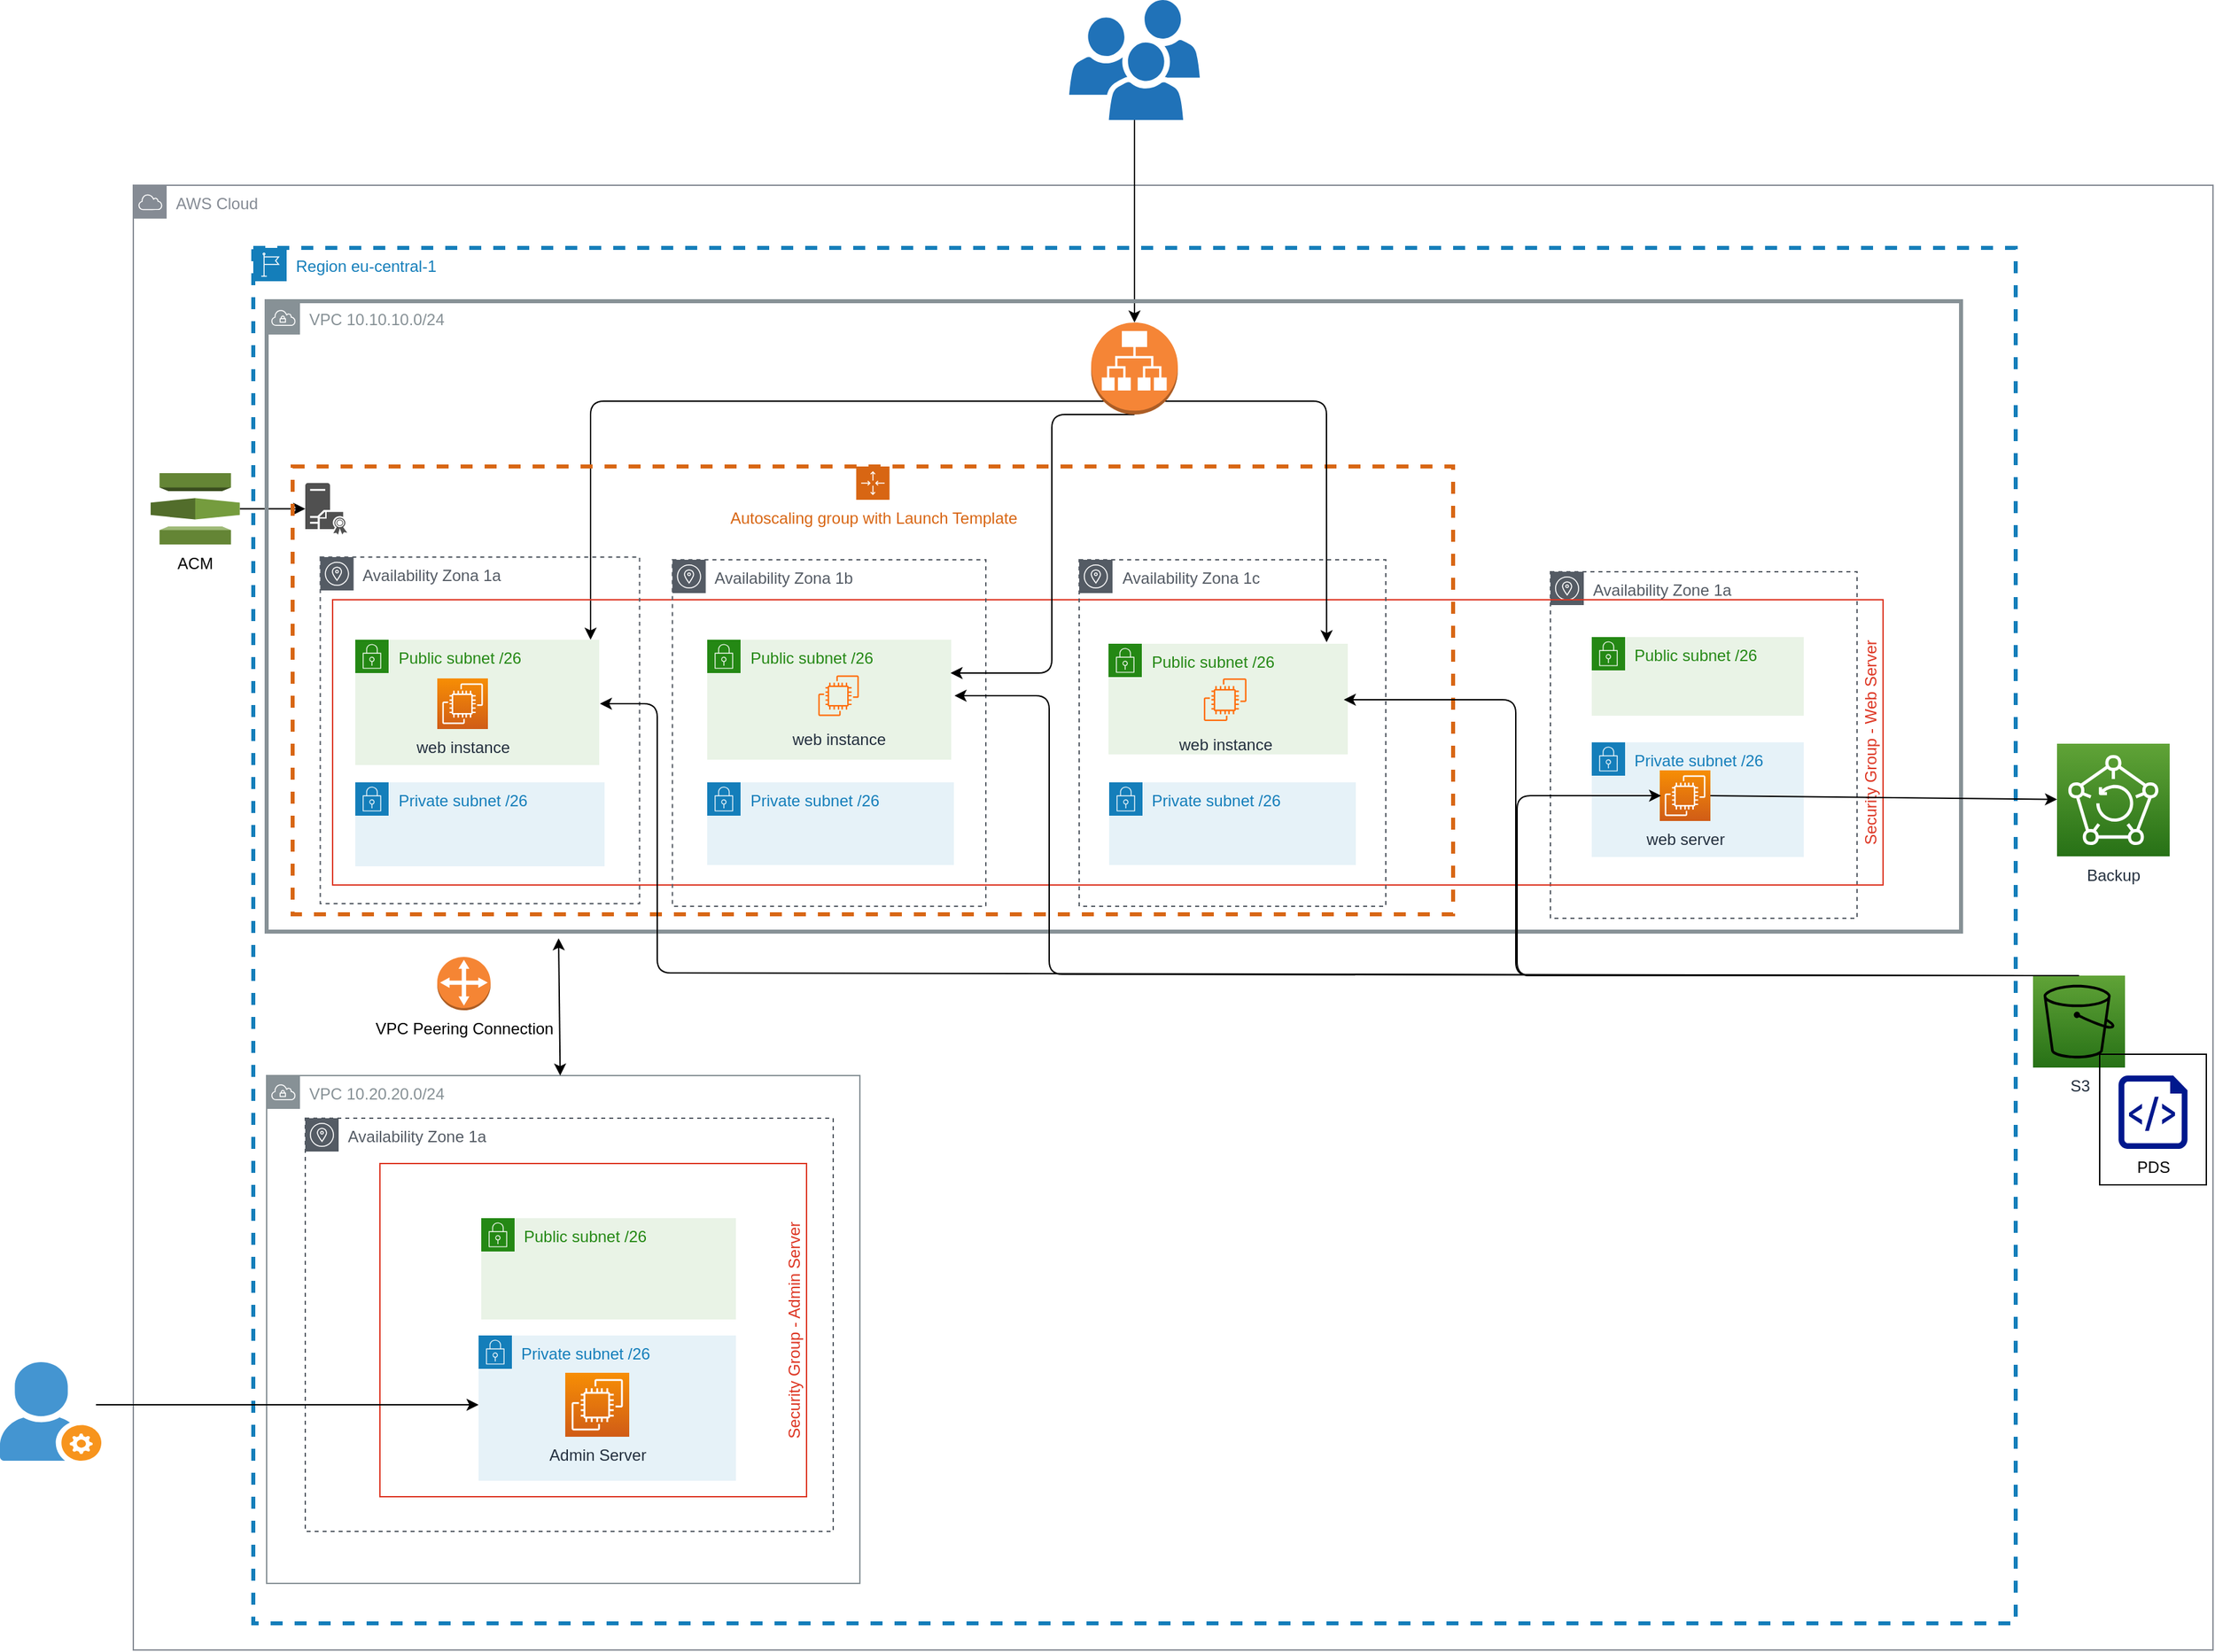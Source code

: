 <mxfile>
    <diagram id="Hy1jQ7YTtF9Ppq3iQ_IU" name="Pagina-1">
        <mxGraphModel dx="1942" dy="1743" grid="0" gridSize="10" guides="1" tooltips="1" connect="1" arrows="1" fold="1" page="1" pageScale="1" pageWidth="827" pageHeight="1169" background="#ffffff" math="0" shadow="0">
            <root>
                <mxCell id="0"/>
                <mxCell id="1" parent="0"/>
                <mxCell id="73" value="AWS Cloud" style="sketch=0;outlineConnect=0;gradientColor=none;html=1;whiteSpace=wrap;fontSize=12;fontStyle=0;shape=mxgraph.aws4.group;grIcon=mxgraph.aws4.group_aws_cloud;strokeColor=#858B94;fillColor=none;verticalAlign=top;align=left;spacingLeft=30;fontColor=#858B94;dashed=0;" parent="1" vertex="1">
                    <mxGeometry x="45" y="120" width="1560" height="1099" as="geometry"/>
                </mxCell>
                <mxCell id="wwyywsmrsrgcyLTouo67-12" value="" style="edgeStyle=orthogonalEdgeStyle;rounded=0;orthogonalLoop=1;jettySize=auto;html=1;strokeColor=#000000;" parent="1" source="wwyywsmrsrgcyLTouo67-11" target="wwyywsmrsrgcyLTouo67-4" edge="1">
                    <mxGeometry relative="1" as="geometry"/>
                </mxCell>
                <mxCell id="wwyywsmrsrgcyLTouo67-11" value="" style="sketch=0;pointerEvents=1;shadow=0;dashed=0;html=1;strokeColor=none;labelPosition=center;verticalLabelPosition=bottom;verticalAlign=top;outlineConnect=0;align=center;shape=mxgraph.office.users.users;fillColor=#2072B8;" parent="1" vertex="1">
                    <mxGeometry x="747" y="-19" width="98" height="90" as="geometry"/>
                </mxCell>
                <mxCell id="75" style="edgeStyle=none;html=1;exitX=1;exitY=0.5;exitDx=0;exitDy=0;exitPerimeter=0;strokeColor=#000000;" parent="1" source="4" target="74" edge="1">
                    <mxGeometry relative="1" as="geometry"/>
                </mxCell>
                <mxCell id="4" value="ACM&lt;br&gt;" style="outlineConnect=0;dashed=0;verticalLabelPosition=bottom;verticalAlign=top;align=center;html=1;shape=mxgraph.aws3.certificate_manager;fillColor=#759C3E;gradientColor=none;labelBackgroundColor=#FFFFFF;fontColor=#000000;strokeColor=#000000;" parent="1" vertex="1">
                    <mxGeometry x="58.0" y="336" width="66.85" height="53.5" as="geometry"/>
                </mxCell>
                <mxCell id="HAavd_gLUyI3N0wvdStv-25" value="Region eu-central-1" style="points=[[0,0],[0.25,0],[0.5,0],[0.75,0],[1,0],[1,0.25],[1,0.5],[1,0.75],[1,1],[0.75,1],[0.5,1],[0.25,1],[0,1],[0,0.75],[0,0.5],[0,0.25]];outlineConnect=0;gradientColor=none;html=1;whiteSpace=wrap;fontSize=12;fontStyle=0;container=1;pointerEvents=0;collapsible=0;recursiveResize=0;shape=mxgraph.aws4.group;grIcon=mxgraph.aws4.group_region;strokeColor=#147EBA;fillColor=none;verticalAlign=top;align=left;spacingLeft=30;fontColor=#147EBA;dashed=1;strokeWidth=3;flipH=0;flipV=0;" parent="1" vertex="1">
                    <mxGeometry x="135" y="167" width="1322" height="1032" as="geometry"/>
                </mxCell>
                <mxCell id="10" value="Availability Zone 1a" style="sketch=0;outlineConnect=0;gradientColor=none;html=1;whiteSpace=wrap;fontSize=12;fontStyle=0;shape=mxgraph.aws4.group;grIcon=mxgraph.aws4.group_availability_zone;strokeColor=#545B64;fillColor=none;verticalAlign=top;align=left;spacingLeft=30;fontColor=#545B64;dashed=1;flipV=0;flipH=0;" parent="HAavd_gLUyI3N0wvdStv-25" vertex="1">
                    <mxGeometry x="973" y="243" width="230" height="260" as="geometry"/>
                </mxCell>
                <mxCell id="40" value="Private subnet /26" style="points=[[0,0],[0.25,0],[0.5,0],[0.75,0],[1,0],[1,0.25],[1,0.5],[1,0.75],[1,1],[0.75,1],[0.5,1],[0.25,1],[0,1],[0,0.75],[0,0.5],[0,0.25]];outlineConnect=0;gradientColor=none;html=1;whiteSpace=wrap;fontSize=12;fontStyle=0;container=1;pointerEvents=0;collapsible=0;recursiveResize=0;shape=mxgraph.aws4.group;grIcon=mxgraph.aws4.group_security_group;grStroke=0;strokeColor=#147EBA;fillColor=#E6F2F8;verticalAlign=top;align=left;spacingLeft=30;fontColor=#147EBA;dashed=0;" parent="HAavd_gLUyI3N0wvdStv-25" vertex="1">
                    <mxGeometry x="1004" y="371" width="159" height="86" as="geometry"/>
                </mxCell>
                <mxCell id="41" value="web server" style="sketch=0;points=[[0,0,0],[0.25,0,0],[0.5,0,0],[0.75,0,0],[1,0,0],[0,1,0],[0.25,1,0],[0.5,1,0],[0.75,1,0],[1,1,0],[0,0.25,0],[0,0.5,0],[0,0.75,0],[1,0.25,0],[1,0.5,0],[1,0.75,0]];outlineConnect=0;fontColor=#232F3E;gradientColor=#F78E04;gradientDirection=north;fillColor=#D05C17;strokeColor=#ffffff;dashed=0;verticalLabelPosition=bottom;verticalAlign=top;align=center;html=1;fontSize=12;fontStyle=0;aspect=fixed;shape=mxgraph.aws4.resourceIcon;resIcon=mxgraph.aws4.ec2;" parent="40" vertex="1">
                    <mxGeometry x="51" y="21" width="38" height="38" as="geometry"/>
                </mxCell>
                <mxCell id="HAavd_gLUyI3N0wvdStv-35" value="VPC 10.20.20.0/24&lt;br&gt;" style="sketch=0;outlineConnect=0;gradientColor=none;html=1;whiteSpace=wrap;fontSize=12;fontStyle=0;shape=mxgraph.aws4.group;grIcon=mxgraph.aws4.group_vpc;strokeColor=#879196;fillColor=none;verticalAlign=top;align=left;spacingLeft=30;fontColor=#879196;dashed=0;" parent="HAavd_gLUyI3N0wvdStv-25" vertex="1">
                    <mxGeometry x="10" y="621" width="445" height="381" as="geometry"/>
                </mxCell>
                <mxCell id="W49BcRsQiQdXB_XDPb7Q-12" value="Availability Zone 1a" style="sketch=0;outlineConnect=0;gradientColor=none;html=1;whiteSpace=wrap;fontSize=12;fontStyle=0;shape=mxgraph.aws4.group;grIcon=mxgraph.aws4.group_availability_zone;strokeColor=#545B64;fillColor=none;verticalAlign=top;align=left;spacingLeft=30;fontColor=#545B64;dashed=1;flipV=0;flipH=0;" parent="HAavd_gLUyI3N0wvdStv-25" vertex="1">
                    <mxGeometry x="39" y="653" width="396" height="310" as="geometry"/>
                </mxCell>
                <mxCell id="HAavd_gLUyI3N0wvdStv-36" value="VPC 10.10.10.0/24" style="sketch=0;outlineConnect=0;gradientColor=none;html=1;whiteSpace=wrap;fontSize=12;fontStyle=0;shape=mxgraph.aws4.group;grIcon=mxgraph.aws4.group_vpc;strokeColor=#879196;fillColor=none;verticalAlign=top;align=left;spacingLeft=30;fontColor=#879196;dashed=0;strokeWidth=3;" parent="HAavd_gLUyI3N0wvdStv-25" vertex="1">
                    <mxGeometry x="10" y="40" width="1271" height="473" as="geometry"/>
                </mxCell>
                <mxCell id="43" value="Security Group - Admin Server" style="fillColor=none;strokeColor=#DD3522;verticalAlign=bottom;fontStyle=0;fontColor=#DD3522;horizontal=0;align=center;" parent="HAavd_gLUyI3N0wvdStv-25" vertex="1">
                    <mxGeometry x="95" y="687" width="320" height="250" as="geometry"/>
                </mxCell>
                <mxCell id="wwyywsmrsrgcyLTouo67-3" value="Public subnet /26" style="points=[[0,0],[0.25,0],[0.5,0],[0.75,0],[1,0],[1,0.25],[1,0.5],[1,0.75],[1,1],[0.75,1],[0.5,1],[0.25,1],[0,1],[0,0.75],[0,0.5],[0,0.25]];outlineConnect=0;gradientColor=none;html=1;whiteSpace=wrap;fontSize=12;fontStyle=0;container=1;pointerEvents=0;collapsible=0;recursiveResize=0;shape=mxgraph.aws4.group;grIcon=mxgraph.aws4.group_security_group;grStroke=0;strokeColor=#248814;fillColor=#E9F3E6;verticalAlign=top;align=left;spacingLeft=30;fontColor=#248814;dashed=0;" parent="HAavd_gLUyI3N0wvdStv-25" vertex="1">
                    <mxGeometry x="171" y="728" width="191" height="76" as="geometry"/>
                </mxCell>
                <mxCell id="wwyywsmrsrgcyLTouo67-2" value="Private subnet /26" style="points=[[0,0],[0.25,0],[0.5,0],[0.75,0],[1,0],[1,0.25],[1,0.5],[1,0.75],[1,1],[0.75,1],[0.5,1],[0.25,1],[0,1],[0,0.75],[0,0.5],[0,0.25]];outlineConnect=0;gradientColor=none;html=1;whiteSpace=wrap;fontSize=12;fontStyle=0;container=1;pointerEvents=0;collapsible=0;recursiveResize=0;shape=mxgraph.aws4.group;grIcon=mxgraph.aws4.group_security_group;grStroke=0;strokeColor=#147EBA;fillColor=#E6F2F8;verticalAlign=top;align=left;spacingLeft=30;fontColor=#147EBA;dashed=0;" parent="HAavd_gLUyI3N0wvdStv-25" vertex="1">
                    <mxGeometry x="169" y="816" width="193" height="109" as="geometry"/>
                </mxCell>
                <mxCell id="78" style="edgeStyle=none;html=1;exitX=0.145;exitY=0.855;exitDx=0;exitDy=0;exitPerimeter=0;strokeColor=#000000;" parent="HAavd_gLUyI3N0wvdStv-25" source="wwyywsmrsrgcyLTouo67-4" edge="1">
                    <mxGeometry relative="1" as="geometry">
                        <mxPoint x="253" y="294" as="targetPoint"/>
                        <Array as="points">
                            <mxPoint x="253" y="115"/>
                            <mxPoint x="253" y="245"/>
                        </Array>
                    </mxGeometry>
                </mxCell>
                <mxCell id="wwyywsmrsrgcyLTouo67-17" value="Autoscaling group with Launch Template" style="points=[[0,0],[0.25,0],[0.5,0],[0.75,0],[1,0],[1,0.25],[1,0.5],[1,0.75],[1,1],[0.75,1],[0.5,1],[0.25,1],[0,1],[0,0.75],[0,0.5],[0,0.25]];outlineConnect=0;gradientColor=none;html=1;whiteSpace=wrap;fontSize=12;fontStyle=0;container=1;pointerEvents=0;collapsible=0;recursiveResize=0;shape=mxgraph.aws4.groupCenter;grIcon=mxgraph.aws4.group_auto_scaling_group;grStroke=1;strokeColor=#D86613;fillColor=none;verticalAlign=top;align=center;fontColor=#D86613;dashed=1;spacingTop=25;strokeWidth=3;" parent="HAavd_gLUyI3N0wvdStv-25" vertex="1">
                    <mxGeometry x="29.5" y="164" width="870.5" height="336" as="geometry"/>
                </mxCell>
                <mxCell id="wwyywsmrsrgcyLTouo67-22" value="Security Group - Web Server" style="fillColor=none;strokeColor=#DD3522;verticalAlign=bottom;fontStyle=0;fontColor=#DD3522;align=center;horizontal=0;" parent="wwyywsmrsrgcyLTouo67-17" vertex="1">
                    <mxGeometry x="30" y="100" width="1163" height="214" as="geometry"/>
                </mxCell>
                <mxCell id="HAavd_gLUyI3N0wvdStv-34" value="Availability Zona 1c" style="sketch=0;outlineConnect=0;gradientColor=none;html=1;whiteSpace=wrap;fontSize=12;fontStyle=0;shape=mxgraph.aws4.group;grIcon=mxgraph.aws4.group_availability_zone;strokeColor=#545B64;fillColor=none;verticalAlign=top;align=left;spacingLeft=30;fontColor=#545B64;dashed=1;flipV=0;flipH=0;" parent="wwyywsmrsrgcyLTouo67-17" vertex="1">
                    <mxGeometry x="590" y="70" width="230" height="260" as="geometry"/>
                </mxCell>
                <mxCell id="HAavd_gLUyI3N0wvdStv-29" value="Availability Zona 1b" style="sketch=0;outlineConnect=0;gradientColor=none;html=1;whiteSpace=wrap;fontSize=12;fontStyle=0;shape=mxgraph.aws4.group;grIcon=mxgraph.aws4.group_availability_zone;strokeColor=#545B64;fillColor=none;verticalAlign=top;align=left;spacingLeft=30;fontColor=#545B64;dashed=1;" parent="wwyywsmrsrgcyLTouo67-17" vertex="1">
                    <mxGeometry x="284.87" y="70" width="235.13" height="260" as="geometry"/>
                </mxCell>
                <mxCell id="HAavd_gLUyI3N0wvdStv-28" value="Availability Zona 1a" style="sketch=0;outlineConnect=0;gradientColor=none;html=1;whiteSpace=wrap;fontSize=12;fontStyle=0;shape=mxgraph.aws4.group;grIcon=mxgraph.aws4.group_availability_zone;strokeColor=#545B64;fillColor=none;verticalAlign=top;align=left;spacingLeft=30;fontColor=#545B64;dashed=1;" parent="wwyywsmrsrgcyLTouo67-17" vertex="1">
                    <mxGeometry x="20.75" y="68" width="239.5" height="260" as="geometry"/>
                </mxCell>
                <mxCell id="HAavd_gLUyI3N0wvdStv-23" value="Private subnet /26" style="points=[[0,0],[0.25,0],[0.5,0],[0.75,0],[1,0],[1,0.25],[1,0.5],[1,0.75],[1,1],[0.75,1],[0.5,1],[0.25,1],[0,1],[0,0.75],[0,0.5],[0,0.25]];outlineConnect=0;gradientColor=none;html=1;whiteSpace=wrap;fontSize=12;fontStyle=0;container=1;pointerEvents=0;collapsible=0;recursiveResize=0;shape=mxgraph.aws4.group;grIcon=mxgraph.aws4.group_security_group;grStroke=0;strokeColor=#147EBA;fillColor=#E6F2F8;verticalAlign=top;align=left;spacingLeft=30;fontColor=#147EBA;dashed=0;" parent="wwyywsmrsrgcyLTouo67-17" vertex="1">
                    <mxGeometry x="47" y="237" width="187" height="63" as="geometry"/>
                </mxCell>
                <mxCell id="HAavd_gLUyI3N0wvdStv-19" value="Public subnet /26" style="points=[[0,0],[0.25,0],[0.5,0],[0.75,0],[1,0],[1,0.25],[1,0.5],[1,0.75],[1,1],[0.75,1],[0.5,1],[0.25,1],[0,1],[0,0.75],[0,0.5],[0,0.25]];outlineConnect=0;gradientColor=none;html=1;whiteSpace=wrap;fontSize=12;fontStyle=0;container=1;pointerEvents=0;collapsible=0;recursiveResize=0;shape=mxgraph.aws4.group;grIcon=mxgraph.aws4.group_security_group;grStroke=0;strokeColor=#248814;fillColor=#E9F3E6;verticalAlign=top;align=left;spacingLeft=30;fontColor=#248814;dashed=0;" parent="wwyywsmrsrgcyLTouo67-17" vertex="1">
                    <mxGeometry x="311" y="130" width="183" height="90" as="geometry"/>
                </mxCell>
                <mxCell id="7" value="web instance" style="sketch=0;points=[[0,0,0],[0.25,0,0],[0.5,0,0],[0.75,0,0],[1,0,0],[0,1,0],[0.25,1,0],[0.5,1,0],[0.75,1,0],[1,1,0],[0,0.25,0],[0,0.5,0],[0,0.75,0],[1,0.25,0],[1,0.5,0],[1,0.75,0]];outlineConnect=0;fontColor=#232F3E;gradientColor=#F78E04;gradientDirection=north;fillColor=none;strokeColor=#FF6F0F;dashed=0;verticalLabelPosition=bottom;verticalAlign=top;align=center;html=1;fontSize=12;fontStyle=0;aspect=fixed;shape=mxgraph.aws4.resourceIcon;resIcon=mxgraph.aws4.ec2;" parent="HAavd_gLUyI3N0wvdStv-19" vertex="1">
                    <mxGeometry x="79.5" y="23" width="38" height="38" as="geometry"/>
                </mxCell>
                <mxCell id="HAavd_gLUyI3N0wvdStv-18" value="Public subnet /26" style="points=[[0,0],[0.25,0],[0.5,0],[0.75,0],[1,0],[1,0.25],[1,0.5],[1,0.75],[1,1],[0.75,1],[0.5,1],[0.25,1],[0,1],[0,0.75],[0,0.5],[0,0.25]];outlineConnect=0;gradientColor=none;html=1;whiteSpace=wrap;fontSize=12;fontStyle=0;container=1;pointerEvents=0;collapsible=0;recursiveResize=0;shape=mxgraph.aws4.group;grIcon=mxgraph.aws4.group_security_group;grStroke=0;strokeColor=#248814;fillColor=#E9F3E6;verticalAlign=top;align=left;spacingLeft=30;fontColor=#248814;dashed=0;" parent="wwyywsmrsrgcyLTouo67-17" vertex="1">
                    <mxGeometry x="47" y="130" width="183" height="94" as="geometry"/>
                </mxCell>
                <mxCell id="wwyywsmrsrgcyLTouo67-13" value="web instance" style="sketch=0;points=[[0,0,0],[0.25,0,0],[0.5,0,0],[0.75,0,0],[1,0,0],[0,1,0],[0.25,1,0],[0.5,1,0],[0.75,1,0],[1,1,0],[0,0.25,0],[0,0.5,0],[0,0.75,0],[1,0.25,0],[1,0.5,0],[1,0.75,0]];outlineConnect=0;fontColor=#232F3E;gradientColor=#F78E04;gradientDirection=north;fillColor=#D05C17;strokeColor=#ffffff;dashed=0;verticalLabelPosition=bottom;verticalAlign=top;align=center;html=1;fontSize=12;fontStyle=0;aspect=fixed;shape=mxgraph.aws4.resourceIcon;resIcon=mxgraph.aws4.ec2;" parent="HAavd_gLUyI3N0wvdStv-18" vertex="1">
                    <mxGeometry x="61.5" y="29" width="38" height="38" as="geometry"/>
                </mxCell>
                <mxCell id="HAavd_gLUyI3N0wvdStv-22" value="Private subnet /26" style="points=[[0,0],[0.25,0],[0.5,0],[0.75,0],[1,0],[1,0.25],[1,0.5],[1,0.75],[1,1],[0.75,1],[0.5,1],[0.25,1],[0,1],[0,0.75],[0,0.5],[0,0.25]];outlineConnect=0;gradientColor=none;html=1;whiteSpace=wrap;fontSize=12;fontStyle=0;container=1;pointerEvents=0;collapsible=0;recursiveResize=0;shape=mxgraph.aws4.group;grIcon=mxgraph.aws4.group_security_group;grStroke=0;strokeColor=#147EBA;fillColor=#E6F2F8;verticalAlign=top;align=left;spacingLeft=30;fontColor=#147EBA;dashed=0;" parent="wwyywsmrsrgcyLTouo67-17" vertex="1">
                    <mxGeometry x="311" y="237" width="185" height="62" as="geometry"/>
                </mxCell>
                <mxCell id="53" value="Private subnet /26" style="points=[[0,0],[0.25,0],[0.5,0],[0.75,0],[1,0],[1,0.25],[1,0.5],[1,0.75],[1,1],[0.75,1],[0.5,1],[0.25,1],[0,1],[0,0.75],[0,0.5],[0,0.25]];outlineConnect=0;gradientColor=none;html=1;whiteSpace=wrap;fontSize=12;fontStyle=0;container=1;pointerEvents=0;collapsible=0;recursiveResize=0;shape=mxgraph.aws4.group;grIcon=mxgraph.aws4.group_security_group;grStroke=0;strokeColor=#147EBA;fillColor=#E6F2F8;verticalAlign=top;align=left;spacingLeft=30;fontColor=#147EBA;dashed=0;" parent="wwyywsmrsrgcyLTouo67-17" vertex="1">
                    <mxGeometry x="612.5" y="237" width="185" height="62" as="geometry"/>
                </mxCell>
                <mxCell id="HAavd_gLUyI3N0wvdStv-38" value="Public subnet /26" style="points=[[0,0],[0.25,0],[0.5,0],[0.75,0],[1,0],[1,0.25],[1,0.5],[1,0.75],[1,1],[0.75,1],[0.5,1],[0.25,1],[0,1],[0,0.75],[0,0.5],[0,0.25]];outlineConnect=0;gradientColor=none;html=1;whiteSpace=wrap;fontSize=12;fontStyle=0;container=1;pointerEvents=0;collapsible=0;recursiveResize=0;shape=mxgraph.aws4.group;grIcon=mxgraph.aws4.group_security_group;grStroke=0;strokeColor=#248814;fillColor=#E9F3E6;verticalAlign=top;align=left;spacingLeft=30;fontColor=#248814;dashed=0;" parent="wwyywsmrsrgcyLTouo67-17" vertex="1">
                    <mxGeometry x="612" y="133" width="179.5" height="83" as="geometry"/>
                </mxCell>
                <mxCell id="44" value="web instance" style="sketch=0;points=[[0,0,0],[0.25,0,0],[0.5,0,0],[0.75,0,0],[1,0,0],[0,1,0],[0.25,1,0],[0.5,1,0],[0.75,1,0],[1,1,0],[0,0.25,0],[0,0.5,0],[0,0.75,0],[1,0.25,0],[1,0.5,0],[1,0.75,0]];outlineConnect=0;fontColor=#232F3E;gradientColor=#F78E04;gradientDirection=north;fillColor=none;strokeColor=#FF6F0F;dashed=0;verticalLabelPosition=bottom;verticalAlign=top;align=center;html=1;fontSize=12;fontStyle=0;aspect=fixed;shape=mxgraph.aws4.resourceIcon;resIcon=mxgraph.aws4.ec2;" parent="HAavd_gLUyI3N0wvdStv-38" vertex="1">
                    <mxGeometry x="67.5" y="22" width="40" height="40" as="geometry"/>
                </mxCell>
                <mxCell id="79" style="edgeStyle=none;html=1;exitX=0.5;exitY=1;exitDx=0;exitDy=0;exitPerimeter=0;strokeColor=#000000;" parent="HAavd_gLUyI3N0wvdStv-25" source="wwyywsmrsrgcyLTouo67-4" edge="1">
                    <mxGeometry relative="1" as="geometry">
                        <mxPoint x="523" y="319" as="targetPoint"/>
                        <Array as="points">
                            <mxPoint x="599" y="125"/>
                            <mxPoint x="599" y="319"/>
                        </Array>
                    </mxGeometry>
                </mxCell>
                <mxCell id="80" style="edgeStyle=none;html=1;exitX=0.855;exitY=0.855;exitDx=0;exitDy=0;exitPerimeter=0;strokeColor=#000000;entryX=0.807;entryY=0.238;entryDx=0;entryDy=0;entryPerimeter=0;" parent="HAavd_gLUyI3N0wvdStv-25" source="wwyywsmrsrgcyLTouo67-4" target="HAavd_gLUyI3N0wvdStv-34" edge="1">
                    <mxGeometry relative="1" as="geometry">
                        <mxPoint x="823" y="337" as="targetPoint"/>
                        <Array as="points">
                            <mxPoint x="805" y="115"/>
                        </Array>
                    </mxGeometry>
                </mxCell>
                <mxCell id="wwyywsmrsrgcyLTouo67-4" value="" style="outlineConnect=0;dashed=0;verticalLabelPosition=bottom;verticalAlign=top;align=center;html=1;shape=mxgraph.aws3.application_load_balancer;fillColor=#F58536;gradientColor=none;" parent="HAavd_gLUyI3N0wvdStv-25" vertex="1">
                    <mxGeometry x="628.5" y="56" width="65" height="69" as="geometry"/>
                </mxCell>
                <mxCell id="HAavd_gLUyI3N0wvdStv-1" value="VPC Peering Connection" style="outlineConnect=0;dashed=0;verticalLabelPosition=bottom;verticalAlign=top;align=center;html=1;shape=mxgraph.aws3.customer_gateway;fillColor=#F58534;gradientColor=none;fontColor=#000000;" parent="HAavd_gLUyI3N0wvdStv-25" vertex="1">
                    <mxGeometry x="138" y="532" width="40" height="40" as="geometry"/>
                </mxCell>
                <mxCell id="12" value="Public subnet /26" style="points=[[0,0],[0.25,0],[0.5,0],[0.75,0],[1,0],[1,0.25],[1,0.5],[1,0.75],[1,1],[0.75,1],[0.5,1],[0.25,1],[0,1],[0,0.75],[0,0.5],[0,0.25]];outlineConnect=0;gradientColor=none;html=1;whiteSpace=wrap;fontSize=12;fontStyle=0;container=1;pointerEvents=0;collapsible=0;recursiveResize=0;shape=mxgraph.aws4.group;grIcon=mxgraph.aws4.group_security_group;grStroke=0;strokeColor=#248814;fillColor=#E9F3E6;verticalAlign=top;align=left;spacingLeft=30;fontColor=#248814;dashed=0;" parent="HAavd_gLUyI3N0wvdStv-25" vertex="1">
                    <mxGeometry x="1004" y="292" width="159" height="59" as="geometry"/>
                </mxCell>
                <mxCell id="wwyywsmrsrgcyLTouo67-16" value="Admin Server" style="sketch=0;points=[[0,0,0],[0.25,0,0],[0.5,0,0],[0.75,0,0],[1,0,0],[0,1,0],[0.25,1,0],[0.5,1,0],[0.75,1,0],[1,1,0],[0,0.25,0],[0,0.5,0],[0,0.75,0],[1,0.25,0],[1,0.5,0],[1,0.75,0]];outlineConnect=0;fontColor=#232F3E;gradientColor=#F78E04;gradientDirection=north;fillColor=#D05C17;strokeColor=#ffffff;dashed=0;verticalLabelPosition=bottom;verticalAlign=top;align=center;html=1;fontSize=12;fontStyle=0;aspect=fixed;shape=mxgraph.aws4.resourceIcon;resIcon=mxgraph.aws4.ec2;" parent="HAavd_gLUyI3N0wvdStv-25" vertex="1">
                    <mxGeometry x="234" y="844" width="48" height="48" as="geometry"/>
                </mxCell>
                <mxCell id="69" value="" style="endArrow=classic;startArrow=classic;html=1;strokeColor=#000000;" parent="HAavd_gLUyI3N0wvdStv-25" source="HAavd_gLUyI3N0wvdStv-35" edge="1">
                    <mxGeometry width="50" height="50" relative="1" as="geometry">
                        <mxPoint x="171" y="563" as="sourcePoint"/>
                        <mxPoint x="229" y="518" as="targetPoint"/>
                    </mxGeometry>
                </mxCell>
                <mxCell id="74" value="" style="sketch=0;pointerEvents=1;shadow=0;dashed=0;html=1;strokeColor=none;fillColor=#505050;labelPosition=center;verticalLabelPosition=bottom;verticalAlign=top;outlineConnect=0;align=center;shape=mxgraph.office.servers.certificate_authority;" parent="HAavd_gLUyI3N0wvdStv-25" vertex="1">
                    <mxGeometry x="39" y="176.38" width="31.5" height="38.75" as="geometry"/>
                </mxCell>
                <mxCell id="HAavd_gLUyI3N0wvdStv-8" value="Backup" style="sketch=0;points=[[0,0,0],[0.25,0,0],[0.5,0,0],[0.75,0,0],[1,0,0],[0,1,0],[0.25,1,0],[0.5,1,0],[0.75,1,0],[1,1,0],[0,0.25,0],[0,0.5,0],[0,0.75,0],[1,0.25,0],[1,0.5,0],[1,0.75,0]];outlineConnect=0;fontColor=#232F3E;gradientColor=#60A337;gradientDirection=north;fillColor=#277116;strokeColor=#ffffff;dashed=0;verticalLabelPosition=bottom;verticalAlign=top;align=center;html=1;fontSize=12;fontStyle=0;aspect=fixed;shape=mxgraph.aws4.resourceIcon;resIcon=mxgraph.aws4.backup;" parent="1" vertex="1">
                    <mxGeometry x="1488" y="539" width="84.5" height="84.5" as="geometry"/>
                </mxCell>
                <mxCell id="HAavd_gLUyI3N0wvdStv-6" value="S3" style="sketch=0;points=[[0,0,0],[0.25,0,0],[0.5,0,0],[0.75,0,0],[1,0,0],[0,1,0],[0.25,1,0],[0.5,1,0],[0.75,1,0],[1,1,0],[0,0.25,0],[0,0.5,0],[0,0.75,0],[1,0.25,0],[1,0.5,0],[1,0.75,0]];outlineConnect=0;fontColor=#232F3E;gradientColor=#60A337;gradientDirection=north;fillColor=#277116;strokeColor=#000000;verticalLabelPosition=bottom;verticalAlign=top;align=center;html=1;fontSize=12;fontStyle=0;aspect=fixed;shape=mxgraph.aws4.resourceIcon;resIcon=mxgraph.aws4.s3;" parent="1" vertex="1">
                    <mxGeometry x="1470" y="713" width="69" height="69" as="geometry"/>
                </mxCell>
                <mxCell id="61" style="edgeStyle=none;html=1;exitX=0.5;exitY=0;exitDx=0;exitDy=0;exitPerimeter=0;strokeColor=#000000;" parent="1" source="HAavd_gLUyI3N0wvdStv-6" edge="1">
                    <mxGeometry relative="1" as="geometry">
                        <mxPoint x="1191" y="578" as="targetPoint"/>
                        <Array as="points">
                            <mxPoint x="1083" y="713"/>
                            <mxPoint x="1083" y="578"/>
                        </Array>
                    </mxGeometry>
                </mxCell>
                <mxCell id="62" style="edgeStyle=none;html=1;exitX=0;exitY=0;exitDx=0;exitDy=0;exitPerimeter=0;strokeColor=#000000;" parent="1" source="HAavd_gLUyI3N0wvdStv-6" edge="1">
                    <mxGeometry relative="1" as="geometry">
                        <Array as="points">
                            <mxPoint x="1082" y="713"/>
                            <mxPoint x="1082" y="506"/>
                        </Array>
                        <mxPoint x="953" y="506" as="targetPoint"/>
                    </mxGeometry>
                </mxCell>
                <mxCell id="63" style="edgeStyle=none;html=1;exitX=0;exitY=0;exitDx=0;exitDy=0;exitPerimeter=0;strokeColor=#000000;" parent="1" source="HAavd_gLUyI3N0wvdStv-6" edge="1">
                    <mxGeometry relative="1" as="geometry">
                        <Array as="points">
                            <mxPoint x="732" y="712"/>
                            <mxPoint x="732" y="503"/>
                        </Array>
                        <mxPoint x="661" y="503" as="targetPoint"/>
                    </mxGeometry>
                </mxCell>
                <mxCell id="65" style="edgeStyle=none;html=1;exitX=0;exitY=0;exitDx=0;exitDy=0;exitPerimeter=0;strokeColor=#000000;" parent="1" source="HAavd_gLUyI3N0wvdStv-6" edge="1">
                    <mxGeometry relative="1" as="geometry">
                        <Array as="points">
                            <mxPoint x="438" y="711"/>
                            <mxPoint x="438" y="509"/>
                        </Array>
                        <mxPoint x="395" y="509" as="targetPoint"/>
                    </mxGeometry>
                </mxCell>
                <mxCell id="HAavd_gLUyI3N0wvdStv-10" value="" style="rounded=0;whiteSpace=wrap;html=1;fillColor=none;strokeColor=#000000;" parent="1" vertex="1">
                    <mxGeometry x="1520" y="772" width="80" height="98" as="geometry"/>
                </mxCell>
                <mxCell id="cpGAjX_BwhsMm2MpVyoH-3" value="PDS" style="sketch=0;aspect=fixed;pointerEvents=1;shadow=0;dashed=0;html=1;strokeColor=none;labelPosition=center;verticalLabelPosition=bottom;verticalAlign=top;align=center;fillColor=#00188D;shape=mxgraph.azure.script_file;fontColor=#000000;" parent="1" vertex="1">
                    <mxGeometry x="1534.15" y="788" width="51.7" height="55" as="geometry"/>
                </mxCell>
                <mxCell id="77" style="edgeStyle=none;html=1;strokeColor=#000000;" parent="1" edge="1">
                    <mxGeometry relative="1" as="geometry">
                        <mxPoint x="17" y="1035" as="sourcePoint"/>
                        <mxPoint x="304" y="1035" as="targetPoint"/>
                    </mxGeometry>
                </mxCell>
                <mxCell id="76" value="" style="shadow=0;dashed=0;html=1;strokeColor=none;fillColor=#4495D1;labelPosition=center;verticalLabelPosition=bottom;verticalAlign=top;align=center;outlineConnect=0;shape=mxgraph.veeam.company_administrator;" parent="1" vertex="1">
                    <mxGeometry x="-55" y="1003" width="76" height="74" as="geometry"/>
                </mxCell>
                <mxCell id="81" style="edgeStyle=none;html=1;exitX=1;exitY=0.5;exitDx=0;exitDy=0;exitPerimeter=0;strokeColor=#000000;" parent="1" source="41" target="HAavd_gLUyI3N0wvdStv-8" edge="1">
                    <mxGeometry relative="1" as="geometry"/>
                </mxCell>
            </root>
        </mxGraphModel>
    </diagram>
</mxfile>